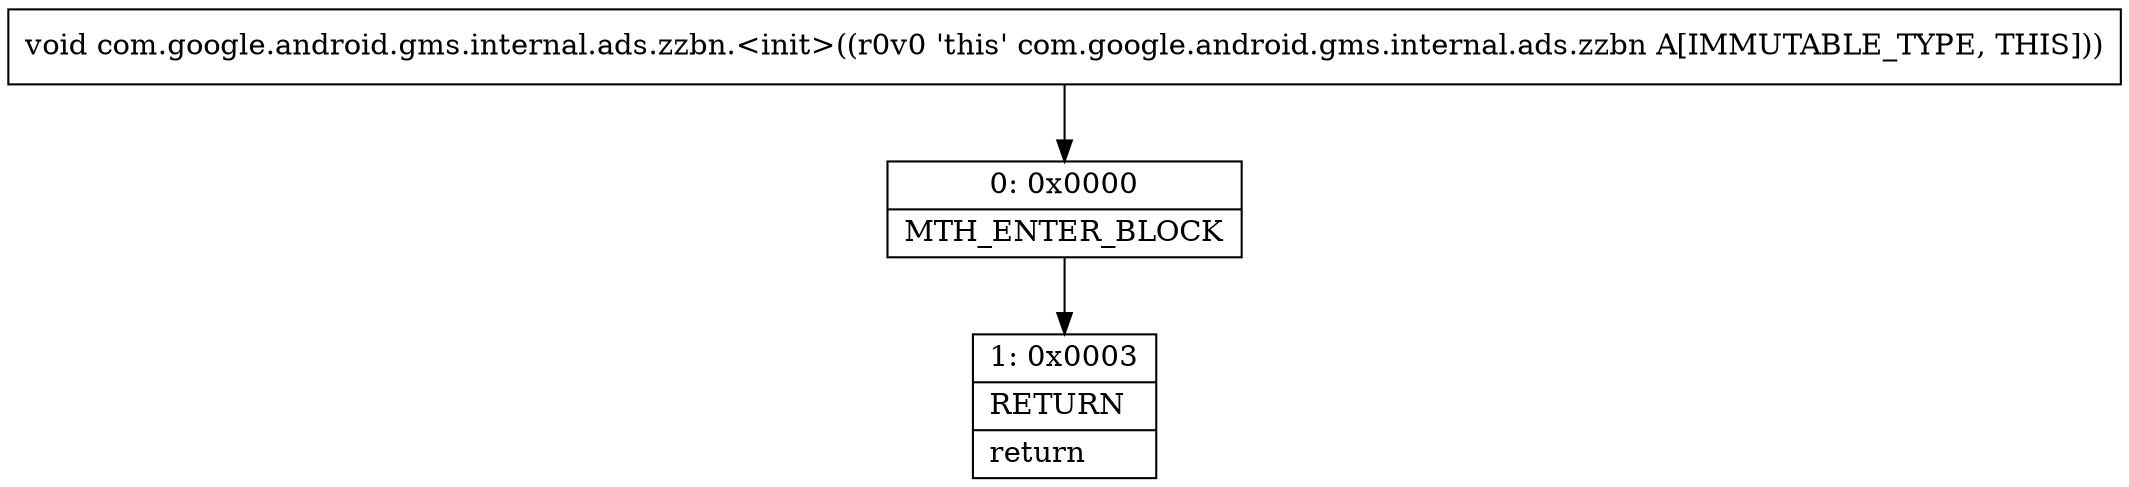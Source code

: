 digraph "CFG forcom.google.android.gms.internal.ads.zzbn.\<init\>()V" {
Node_0 [shape=record,label="{0\:\ 0x0000|MTH_ENTER_BLOCK\l}"];
Node_1 [shape=record,label="{1\:\ 0x0003|RETURN\l|return\l}"];
MethodNode[shape=record,label="{void com.google.android.gms.internal.ads.zzbn.\<init\>((r0v0 'this' com.google.android.gms.internal.ads.zzbn A[IMMUTABLE_TYPE, THIS])) }"];
MethodNode -> Node_0;
Node_0 -> Node_1;
}

